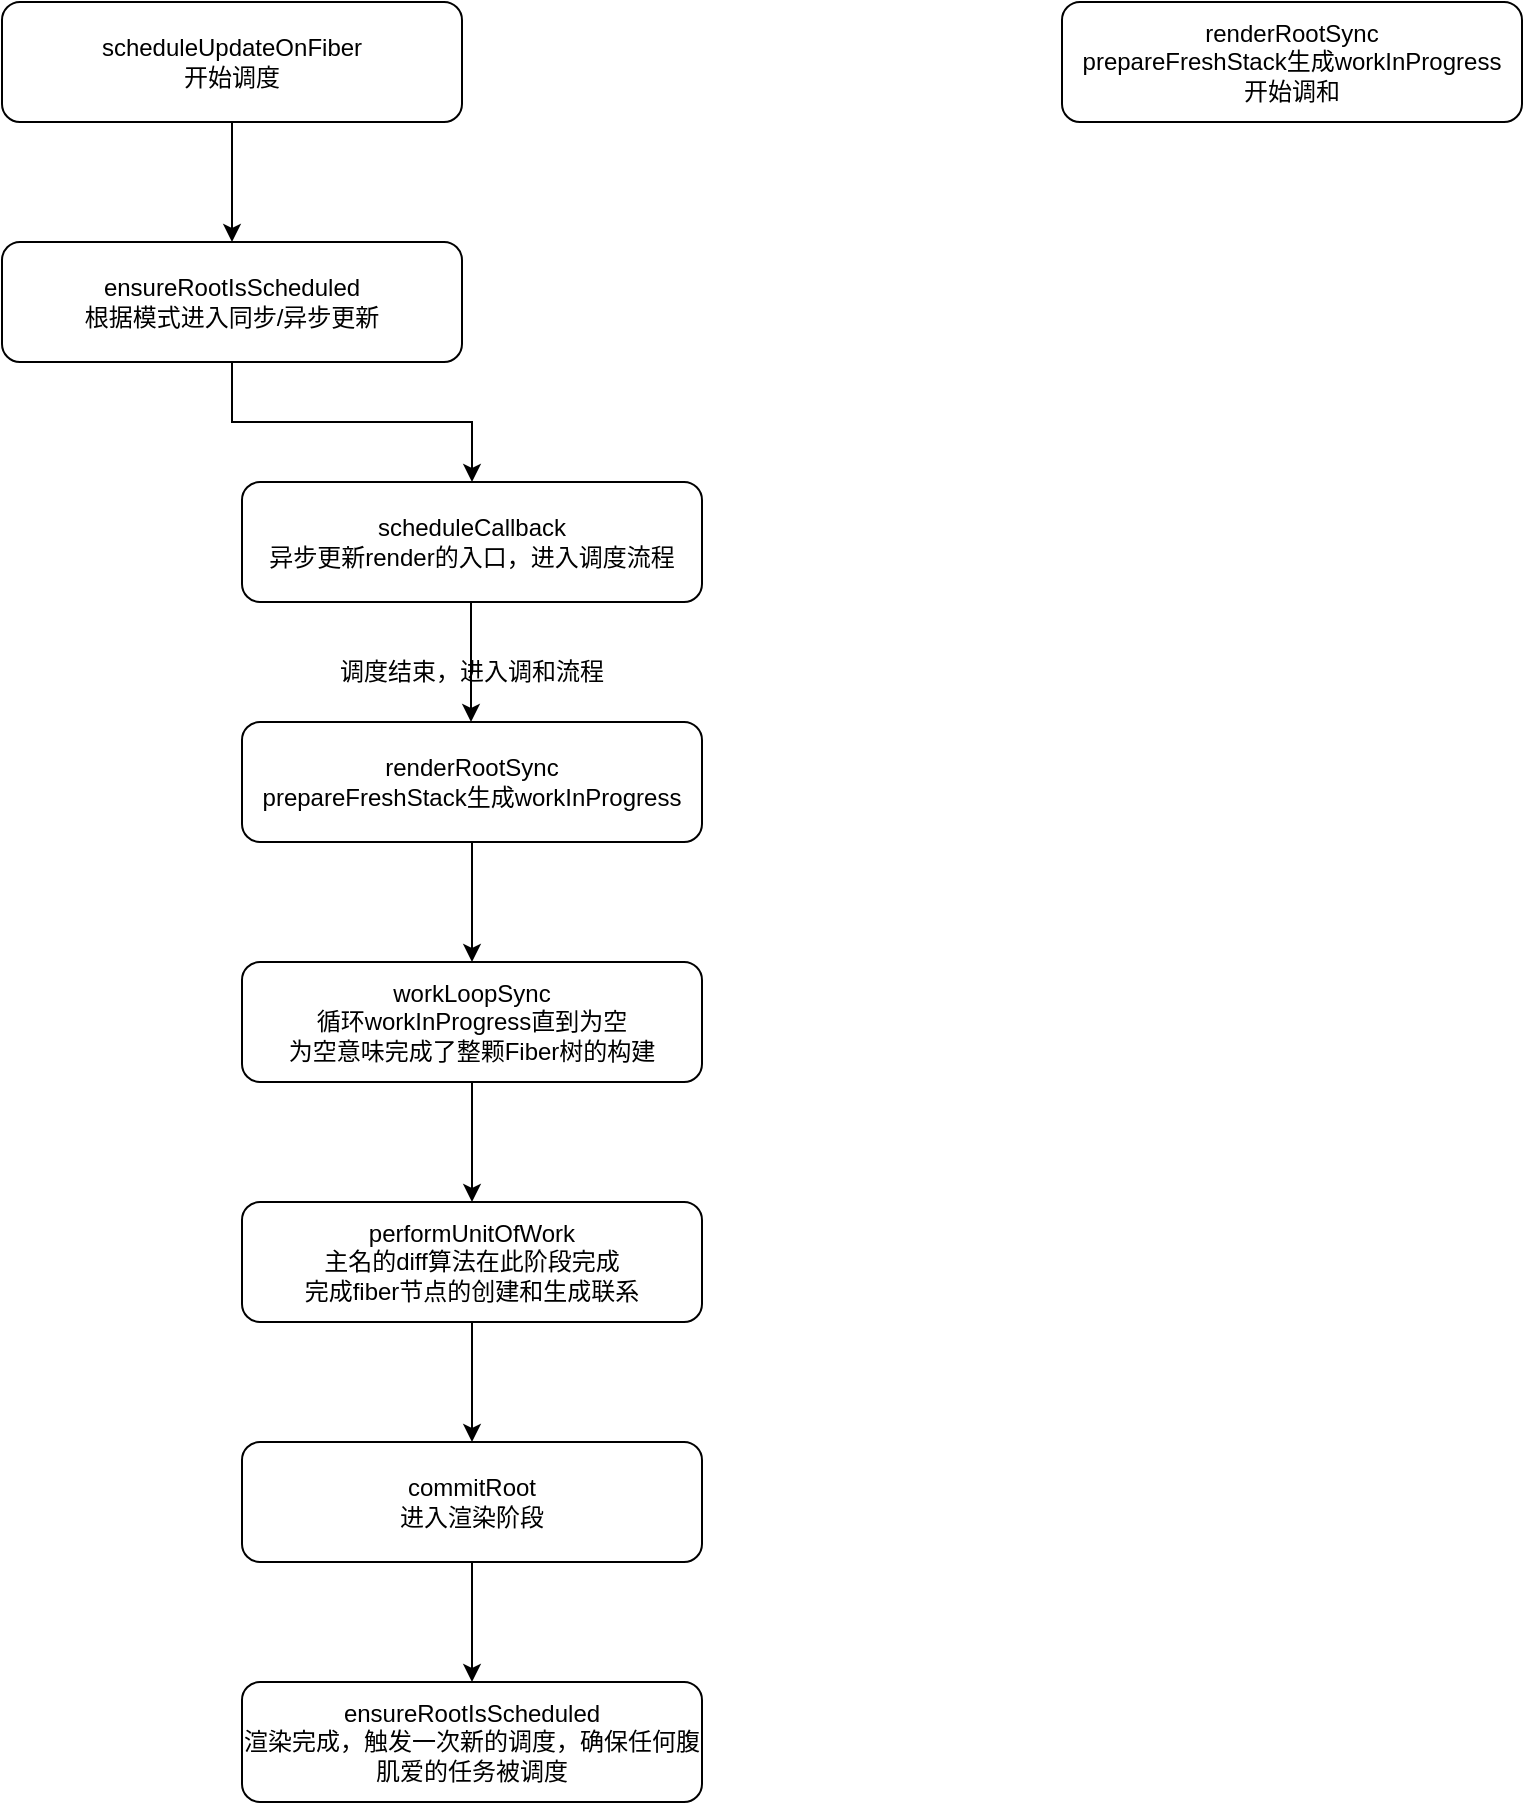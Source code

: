 <mxfile version="16.5.1" type="device"><diagram id="wdsc55iU45jFcikIiBbR" name="第 1 页"><mxGraphModel dx="1186" dy="875" grid="1" gridSize="10" guides="1" tooltips="1" connect="1" arrows="1" fold="1" page="1" pageScale="1" pageWidth="827" pageHeight="1169" math="0" shadow="0"><root><mxCell id="sUImD-9hKlek6w39sQzk-0"/><mxCell id="sUImD-9hKlek6w39sQzk-1" parent="sUImD-9hKlek6w39sQzk-0"/><mxCell id="8N57V2VO5YJvJCrNLPTz-4" value="scheduleCallback&lt;br&gt;异步更新render的入口，进入调度流程" style="rounded=1;whiteSpace=wrap;html=1;" vertex="1" parent="sUImD-9hKlek6w39sQzk-1"><mxGeometry x="320" y="310" width="230" height="60" as="geometry"/></mxCell><mxCell id="8N57V2VO5YJvJCrNLPTz-14" value="" style="edgeStyle=orthogonalEdgeStyle;rounded=0;orthogonalLoop=1;jettySize=auto;html=1;" edge="1" parent="sUImD-9hKlek6w39sQzk-1" source="8N57V2VO5YJvJCrNLPTz-5" target="8N57V2VO5YJvJCrNLPTz-6"><mxGeometry relative="1" as="geometry"/></mxCell><mxCell id="8N57V2VO5YJvJCrNLPTz-5" value="scheduleUpdateOnFiber&lt;br&gt;开始调度" style="rounded=1;whiteSpace=wrap;html=1;" vertex="1" parent="sUImD-9hKlek6w39sQzk-1"><mxGeometry x="200" y="70" width="230" height="60" as="geometry"/></mxCell><mxCell id="8N57V2VO5YJvJCrNLPTz-15" value="" style="edgeStyle=orthogonalEdgeStyle;rounded=0;orthogonalLoop=1;jettySize=auto;html=1;" edge="1" parent="sUImD-9hKlek6w39sQzk-1" source="8N57V2VO5YJvJCrNLPTz-6" target="8N57V2VO5YJvJCrNLPTz-4"><mxGeometry relative="1" as="geometry"/></mxCell><mxCell id="8N57V2VO5YJvJCrNLPTz-6" value="ensureRootIsScheduled&lt;br&gt;根据模式进入同步/异步更新" style="rounded=1;whiteSpace=wrap;html=1;" vertex="1" parent="sUImD-9hKlek6w39sQzk-1"><mxGeometry x="200" y="190" width="230" height="60" as="geometry"/></mxCell><mxCell id="8N57V2VO5YJvJCrNLPTz-17" value="" style="edgeStyle=orthogonalEdgeStyle;rounded=0;orthogonalLoop=1;jettySize=auto;html=1;" edge="1" parent="sUImD-9hKlek6w39sQzk-1" source="8N57V2VO5YJvJCrNLPTz-7" target="8N57V2VO5YJvJCrNLPTz-10"><mxGeometry relative="1" as="geometry"/></mxCell><mxCell id="8N57V2VO5YJvJCrNLPTz-7" value="renderRootSync&lt;br&gt;prepareFreshStack生成workInProgress" style="rounded=1;whiteSpace=wrap;html=1;" vertex="1" parent="sUImD-9hKlek6w39sQzk-1"><mxGeometry x="320" y="430" width="230" height="60" as="geometry"/></mxCell><mxCell id="8N57V2VO5YJvJCrNLPTz-9" value="调度结束，进入调和流程" style="text;html=1;strokeColor=none;fillColor=none;align=center;verticalAlign=middle;whiteSpace=wrap;rounded=0;" vertex="1" parent="sUImD-9hKlek6w39sQzk-1"><mxGeometry x="360" y="390" width="150" height="30" as="geometry"/></mxCell><mxCell id="8N57V2VO5YJvJCrNLPTz-18" value="" style="edgeStyle=orthogonalEdgeStyle;rounded=0;orthogonalLoop=1;jettySize=auto;html=1;" edge="1" parent="sUImD-9hKlek6w39sQzk-1" source="8N57V2VO5YJvJCrNLPTz-10" target="8N57V2VO5YJvJCrNLPTz-11"><mxGeometry relative="1" as="geometry"/></mxCell><mxCell id="8N57V2VO5YJvJCrNLPTz-10" value="workLoopSync&lt;br&gt;循环workInProgress直到为空&lt;br&gt;为空意味完成了整颗Fiber树的构建" style="rounded=1;whiteSpace=wrap;html=1;" vertex="1" parent="sUImD-9hKlek6w39sQzk-1"><mxGeometry x="320" y="550" width="230" height="60" as="geometry"/></mxCell><mxCell id="8N57V2VO5YJvJCrNLPTz-19" value="" style="edgeStyle=orthogonalEdgeStyle;rounded=0;orthogonalLoop=1;jettySize=auto;html=1;" edge="1" parent="sUImD-9hKlek6w39sQzk-1" source="8N57V2VO5YJvJCrNLPTz-11" target="8N57V2VO5YJvJCrNLPTz-12"><mxGeometry relative="1" as="geometry"/></mxCell><mxCell id="8N57V2VO5YJvJCrNLPTz-11" value="performUnitOfWork&lt;br&gt;主名的diff算法在此阶段完成&lt;br&gt;完成fiber节点的创建和生成联系" style="rounded=1;whiteSpace=wrap;html=1;" vertex="1" parent="sUImD-9hKlek6w39sQzk-1"><mxGeometry x="320" y="670" width="230" height="60" as="geometry"/></mxCell><mxCell id="8N57V2VO5YJvJCrNLPTz-20" value="" style="edgeStyle=orthogonalEdgeStyle;rounded=0;orthogonalLoop=1;jettySize=auto;html=1;" edge="1" parent="sUImD-9hKlek6w39sQzk-1" source="8N57V2VO5YJvJCrNLPTz-12" target="8N57V2VO5YJvJCrNLPTz-13"><mxGeometry relative="1" as="geometry"/></mxCell><mxCell id="8N57V2VO5YJvJCrNLPTz-12" value="commitRoot&lt;br&gt;进入渲染阶段" style="rounded=1;whiteSpace=wrap;html=1;" vertex="1" parent="sUImD-9hKlek6w39sQzk-1"><mxGeometry x="320" y="790" width="230" height="60" as="geometry"/></mxCell><mxCell id="8N57V2VO5YJvJCrNLPTz-13" value="ensureRootIsScheduled&lt;br&gt;渲染完成，触发一次新的调度，确保任何腹肌爱的任务被调度" style="rounded=1;whiteSpace=wrap;html=1;" vertex="1" parent="sUImD-9hKlek6w39sQzk-1"><mxGeometry x="320" y="910" width="230" height="60" as="geometry"/></mxCell><mxCell id="8N57V2VO5YJvJCrNLPTz-16" value="" style="edgeStyle=orthogonalEdgeStyle;rounded=0;orthogonalLoop=1;jettySize=auto;html=1;" edge="1" parent="sUImD-9hKlek6w39sQzk-1"><mxGeometry relative="1" as="geometry"><mxPoint x="434.5" y="370" as="sourcePoint"/><mxPoint x="434.5" y="430" as="targetPoint"/></mxGeometry></mxCell><mxCell id="8N57V2VO5YJvJCrNLPTz-21" value="renderRootSync&lt;br&gt;prepareFreshStack生成workInProgress&lt;br&gt;开始调和" style="rounded=1;whiteSpace=wrap;html=1;" vertex="1" parent="sUImD-9hKlek6w39sQzk-1"><mxGeometry x="730" y="70" width="230" height="60" as="geometry"/></mxCell></root></mxGraphModel></diagram></mxfile>